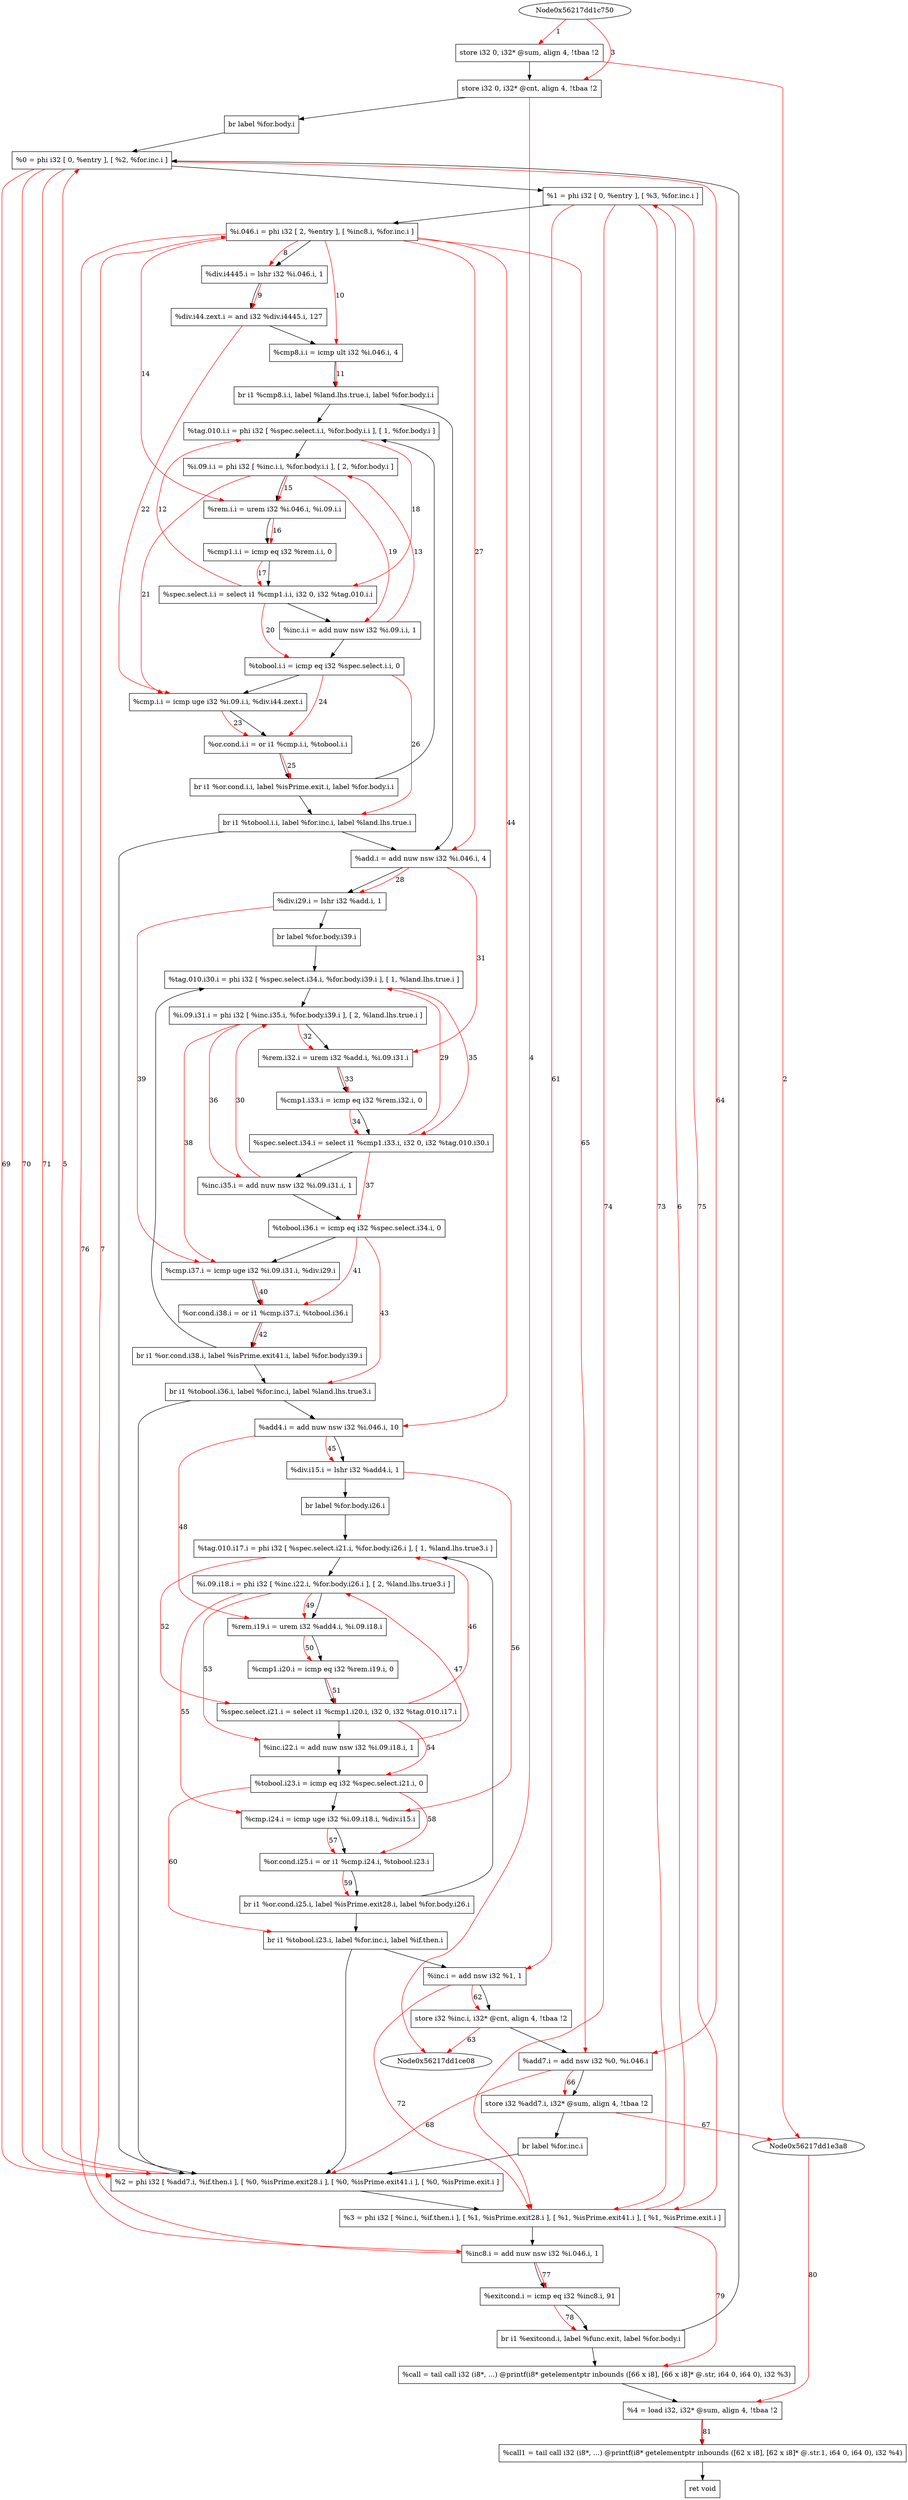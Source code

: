 digraph "CDFG for'main' function" {
	Node0x56217dd24ed0[shape=record, label="  store i32 0, i32* @sum, align 4, !tbaa !2"]
	Node0x56217dd24f50[shape=record, label="  store i32 0, i32* @cnt, align 4, !tbaa !2"]
	Node0x56217dd1ff08[shape=record, label="  br label %for.body.i"]
	Node0x56217dd25118[shape=record, label="  %0 = phi i32 [ 0, %entry ], [ %2, %for.inc.i ]"]
	Node0x56217dd25248[shape=record, label="  %1 = phi i32 [ 0, %entry ], [ %3, %for.inc.i ]"]
	Node0x56217dd25398[shape=record, label="  %i.046.i = phi i32 [ 2, %entry ], [ %inc8.i, %for.inc.i ]"]
	Node0x56217dd25480[shape=record, label="  %div.i4445.i = lshr i32 %i.046.i, 1"]
	Node0x56217dd25520[shape=record, label="  %div.i44.zext.i = and i32 %div.i4445.i, 127"]
	Node0x56217dd255c0[shape=record, label="  %cmp8.i.i = icmp ult i32 %i.046.i, 4"]
	Node0x56217dd25838[shape=record, label="  br i1 %cmp8.i.i, label %land.lhs.true.i, label %for.body.i.i"]
	Node0x56217dd258e8[shape=record, label="  %tag.010.i.i = phi i32 [ %spec.select.i.i, %for.body.i.i ], [ 1, %for.body.i ]"]
	Node0x56217dd25a68[shape=record, label="  %i.09.i.i = phi i32 [ %inc.i.i, %for.body.i.i ], [ 2, %for.body.i ]"]
	Node0x56217dd25b60[shape=record, label="  %rem.i.i = urem i32 %i.046.i, %i.09.i.i"]
	Node0x56217dd25bf0[shape=record, label="  %cmp1.i.i = icmp eq i32 %rem.i.i, 0"]
	Node0x56217dd25e48[shape=record, label="  %spec.select.i.i = select i1 %cmp1.i.i, i32 0, i32 %tag.010.i.i"]
	Node0x56217dd25ec0[shape=record, label="  %inc.i.i = add nuw nsw i32 %i.09.i.i, 1"]
	Node0x56217dd25f30[shape=record, label="  %tobool.i.i = icmp eq i32 %spec.select.i.i, 0"]
	Node0x56217dd25fa0[shape=record, label="  %cmp.i.i = icmp uge i32 %i.09.i.i, %div.i44.zext.i"]
	Node0x56217dd26030[shape=record, label="  %or.cond.i.i = or i1 %cmp.i.i, %tobool.i.i"]
	Node0x56217dd26138[shape=record, label="  br i1 %or.cond.i.i, label %isPrime.exit.i, label %for.body.i.i"]
	Node0x56217dd261f8[shape=record, label="  br i1 %tobool.i.i, label %for.inc.i, label %land.lhs.true.i"]
	Node0x56217dd26270[shape=record, label="  %add.i = add nuw nsw i32 %i.046.i, 4"]
	Node0x56217dd21000[shape=record, label="  %div.i29.i = lshr i32 %add.i, 1"]
	Node0x56217dd25a18[shape=record, label="  br label %for.body.i39.i"]
	Node0x56217dd21178[shape=record, label="  %tag.010.i30.i = phi i32 [ %spec.select.i34.i, %for.body.i39.i ], [ 1, %land.lhs.true.i ]"]
	Node0x56217dd212a8[shape=record, label="  %i.09.i31.i = phi i32 [ %inc.i35.i, %for.body.i39.i ], [ 2, %land.lhs.true.i ]"]
	Node0x56217dd21370[shape=record, label="  %rem.i32.i = urem i32 %add.i, %i.09.i31.i"]
	Node0x56217dd21730[shape=record, label="  %cmp1.i33.i = icmp eq i32 %rem.i32.i, 0"]
	Node0x56217dd27328[shape=record, label="  %spec.select.i34.i = select i1 %cmp1.i33.i, i32 0, i32 %tag.010.i30.i"]
	Node0x56217dd273a0[shape=record, label="  %inc.i35.i = add nuw nsw i32 %i.09.i31.i, 1"]
	Node0x56217dd27410[shape=record, label="  %tobool.i36.i = icmp eq i32 %spec.select.i34.i, 0"]
	Node0x56217dd27480[shape=record, label="  %cmp.i37.i = icmp uge i32 %i.09.i31.i, %div.i29.i"]
	Node0x56217dd274f0[shape=record, label="  %or.cond.i38.i = or i1 %cmp.i37.i, %tobool.i36.i"]
	Node0x56217dd27658[shape=record, label="  br i1 %or.cond.i38.i, label %isPrime.exit41.i, label %for.body.i39.i"]
	Node0x56217dd27798[shape=record, label="  br i1 %tobool.i36.i, label %for.inc.i, label %land.lhs.true3.i"]
	Node0x56217dd27810[shape=record, label="  %add4.i = add nuw nsw i32 %i.046.i, 10"]
	Node0x56217dd27880[shape=record, label="  %div.i15.i = lshr i32 %add4.i, 1"]
	Node0x56217dd256c8[shape=record, label="  br label %for.body.i26.i"]
	Node0x56217dd279f8[shape=record, label="  %tag.010.i17.i = phi i32 [ %spec.select.i21.i, %for.body.i26.i ], [ 1, %land.lhs.true3.i ]"]
	Node0x56217dd27b88[shape=record, label="  %i.09.i18.i = phi i32 [ %inc.i22.i, %for.body.i26.i ], [ 2, %land.lhs.true3.i ]"]
	Node0x56217dd27c50[shape=record, label="  %rem.i19.i = urem i32 %add4.i, %i.09.i18.i"]
	Node0x56217dd27cc0[shape=record, label="  %cmp1.i20.i = icmp eq i32 %rem.i19.i, 0"]
	Node0x56217dd27da8[shape=record, label="  %spec.select.i21.i = select i1 %cmp1.i20.i, i32 0, i32 %tag.010.i17.i"]
	Node0x56217dd27e20[shape=record, label="  %inc.i22.i = add nuw nsw i32 %i.09.i18.i, 1"]
	Node0x56217dd27e90[shape=record, label="  %tobool.i23.i = icmp eq i32 %spec.select.i21.i, 0"]
	Node0x56217dd27f00[shape=record, label="  %cmp.i24.i = icmp uge i32 %i.09.i18.i, %div.i15.i"]
	Node0x56217dd27f70[shape=record, label="  %or.cond.i25.i = or i1 %cmp.i24.i, %tobool.i23.i"]
	Node0x56217dd280d8[shape=record, label="  br i1 %or.cond.i25.i, label %isPrime.exit28.i, label %for.body.i26.i"]
	Node0x56217dd281b8[shape=record, label="  br i1 %tobool.i23.i, label %for.inc.i, label %if.then.i"]
	Node0x56217dd28230[shape=record, label="  %inc.i = add nsw i32 %1, 1"]
	Node0x56217dd282a0[shape=record, label="  store i32 %inc.i, i32* @cnt, align 4, !tbaa !2"]
	Node0x56217dd28320[shape=record, label="  %add7.i = add nsw i32 %0, %i.046.i"]
	Node0x56217dd289d0[shape=record, label="  store i32 %add7.i, i32* @sum, align 4, !tbaa !2"]
	Node0x56217dd27ad8[shape=record, label="  br label %for.inc.i"]
	Node0x56217dd28a58[shape=record, label="  %2 = phi i32 [ %add7.i, %if.then.i ], [ %0, %isPrime.exit28.i ], [ %0, %isPrime.exit41.i ], [ %0, %isPrime.exit.i ]"]
	Node0x56217dd28b38[shape=record, label="  %3 = phi i32 [ %inc.i, %if.then.i ], [ %1, %isPrime.exit28.i ], [ %1, %isPrime.exit41.i ], [ %1, %isPrime.exit.i ]"]
	Node0x56217dd28c40[shape=record, label="  %inc8.i = add nuw nsw i32 %i.046.i, 1"]
	Node0x56217dd28cb0[shape=record, label="  %exitcond.i = icmp eq i32 %inc8.i, 91"]
	Node0x56217dd28d88[shape=record, label="  br i1 %exitcond.i, label %func.exit, label %for.body.i"]
	Node0x56217dd29138[shape=record, label="  %call = tail call i32 (i8*, ...) @printf(i8* getelementptr inbounds ([66 x i8], [66 x i8]* @.str, i64 0, i64 0), i32 %3)"]
	Node0x56217dd1f548[shape=record, label="  %4 = load i32, i32* @sum, align 4, !tbaa !2"]
	Node0x56217dd29338[shape=record, label="  %call1 = tail call i32 (i8*, ...) @printf(i8* getelementptr inbounds ([62 x i8], [62 x i8]* @.str.1, i64 0, i64 0), i32 %4)"]
	Node0x56217dd25200[shape=record, label="  ret void"]
	Node0x56217dd24ed0 -> Node0x56217dd24f50
	Node0x56217dd24f50 -> Node0x56217dd1ff08
	Node0x56217dd1ff08 -> Node0x56217dd25118
	Node0x56217dd25118 -> Node0x56217dd25248
	Node0x56217dd25248 -> Node0x56217dd25398
	Node0x56217dd25398 -> Node0x56217dd25480
	Node0x56217dd25480 -> Node0x56217dd25520
	Node0x56217dd25520 -> Node0x56217dd255c0
	Node0x56217dd255c0 -> Node0x56217dd25838
	Node0x56217dd25838 -> Node0x56217dd26270
	Node0x56217dd25838 -> Node0x56217dd258e8
	Node0x56217dd258e8 -> Node0x56217dd25a68
	Node0x56217dd25a68 -> Node0x56217dd25b60
	Node0x56217dd25b60 -> Node0x56217dd25bf0
	Node0x56217dd25bf0 -> Node0x56217dd25e48
	Node0x56217dd25e48 -> Node0x56217dd25ec0
	Node0x56217dd25ec0 -> Node0x56217dd25f30
	Node0x56217dd25f30 -> Node0x56217dd25fa0
	Node0x56217dd25fa0 -> Node0x56217dd26030
	Node0x56217dd26030 -> Node0x56217dd26138
	Node0x56217dd26138 -> Node0x56217dd261f8
	Node0x56217dd26138 -> Node0x56217dd258e8
	Node0x56217dd261f8 -> Node0x56217dd28a58
	Node0x56217dd261f8 -> Node0x56217dd26270
	Node0x56217dd26270 -> Node0x56217dd21000
	Node0x56217dd21000 -> Node0x56217dd25a18
	Node0x56217dd25a18 -> Node0x56217dd21178
	Node0x56217dd21178 -> Node0x56217dd212a8
	Node0x56217dd212a8 -> Node0x56217dd21370
	Node0x56217dd21370 -> Node0x56217dd21730
	Node0x56217dd21730 -> Node0x56217dd27328
	Node0x56217dd27328 -> Node0x56217dd273a0
	Node0x56217dd273a0 -> Node0x56217dd27410
	Node0x56217dd27410 -> Node0x56217dd27480
	Node0x56217dd27480 -> Node0x56217dd274f0
	Node0x56217dd274f0 -> Node0x56217dd27658
	Node0x56217dd27658 -> Node0x56217dd27798
	Node0x56217dd27658 -> Node0x56217dd21178
	Node0x56217dd27798 -> Node0x56217dd28a58
	Node0x56217dd27798 -> Node0x56217dd27810
	Node0x56217dd27810 -> Node0x56217dd27880
	Node0x56217dd27880 -> Node0x56217dd256c8
	Node0x56217dd256c8 -> Node0x56217dd279f8
	Node0x56217dd279f8 -> Node0x56217dd27b88
	Node0x56217dd27b88 -> Node0x56217dd27c50
	Node0x56217dd27c50 -> Node0x56217dd27cc0
	Node0x56217dd27cc0 -> Node0x56217dd27da8
	Node0x56217dd27da8 -> Node0x56217dd27e20
	Node0x56217dd27e20 -> Node0x56217dd27e90
	Node0x56217dd27e90 -> Node0x56217dd27f00
	Node0x56217dd27f00 -> Node0x56217dd27f70
	Node0x56217dd27f70 -> Node0x56217dd280d8
	Node0x56217dd280d8 -> Node0x56217dd281b8
	Node0x56217dd280d8 -> Node0x56217dd279f8
	Node0x56217dd281b8 -> Node0x56217dd28a58
	Node0x56217dd281b8 -> Node0x56217dd28230
	Node0x56217dd28230 -> Node0x56217dd282a0
	Node0x56217dd282a0 -> Node0x56217dd28320
	Node0x56217dd28320 -> Node0x56217dd289d0
	Node0x56217dd289d0 -> Node0x56217dd27ad8
	Node0x56217dd27ad8 -> Node0x56217dd28a58
	Node0x56217dd28a58 -> Node0x56217dd28b38
	Node0x56217dd28b38 -> Node0x56217dd28c40
	Node0x56217dd28c40 -> Node0x56217dd28cb0
	Node0x56217dd28cb0 -> Node0x56217dd28d88
	Node0x56217dd28d88 -> Node0x56217dd29138
	Node0x56217dd28d88 -> Node0x56217dd25118
	Node0x56217dd29138 -> Node0x56217dd1f548
	Node0x56217dd1f548 -> Node0x56217dd29338
	Node0x56217dd29338 -> Node0x56217dd25200
edge [color=red]
	Node0x56217dd1c750 -> Node0x56217dd24ed0[label="1"]
	Node0x56217dd24ed0 -> Node0x56217dd1e3a8[label="2"]
	Node0x56217dd1c750 -> Node0x56217dd24f50[label="3"]
	Node0x56217dd24f50 -> Node0x56217dd1ce08[label="4"]
	Node0x56217dd28a58 -> Node0x56217dd25118[label="5"]
	Node0x56217dd28b38 -> Node0x56217dd25248[label="6"]
	Node0x56217dd28c40 -> Node0x56217dd25398[label="7"]
	Node0x56217dd25398 -> Node0x56217dd25480[label="8"]
	Node0x56217dd25480 -> Node0x56217dd25520[label="9"]
	Node0x56217dd25398 -> Node0x56217dd255c0[label="10"]
	Node0x56217dd255c0 -> Node0x56217dd25838[label="11"]
	Node0x56217dd25e48 -> Node0x56217dd258e8[label="12"]
	Node0x56217dd25ec0 -> Node0x56217dd25a68[label="13"]
	Node0x56217dd25398 -> Node0x56217dd25b60[label="14"]
	Node0x56217dd25a68 -> Node0x56217dd25b60[label="15"]
	Node0x56217dd25b60 -> Node0x56217dd25bf0[label="16"]
	Node0x56217dd25bf0 -> Node0x56217dd25e48[label="17"]
	Node0x56217dd258e8 -> Node0x56217dd25e48[label="18"]
	Node0x56217dd25a68 -> Node0x56217dd25ec0[label="19"]
	Node0x56217dd25e48 -> Node0x56217dd25f30[label="20"]
	Node0x56217dd25a68 -> Node0x56217dd25fa0[label="21"]
	Node0x56217dd25520 -> Node0x56217dd25fa0[label="22"]
	Node0x56217dd25fa0 -> Node0x56217dd26030[label="23"]
	Node0x56217dd25f30 -> Node0x56217dd26030[label="24"]
	Node0x56217dd26030 -> Node0x56217dd26138[label="25"]
	Node0x56217dd25f30 -> Node0x56217dd261f8[label="26"]
	Node0x56217dd25398 -> Node0x56217dd26270[label="27"]
	Node0x56217dd26270 -> Node0x56217dd21000[label="28"]
	Node0x56217dd27328 -> Node0x56217dd21178[label="29"]
	Node0x56217dd273a0 -> Node0x56217dd212a8[label="30"]
	Node0x56217dd26270 -> Node0x56217dd21370[label="31"]
	Node0x56217dd212a8 -> Node0x56217dd21370[label="32"]
	Node0x56217dd21370 -> Node0x56217dd21730[label="33"]
	Node0x56217dd21730 -> Node0x56217dd27328[label="34"]
	Node0x56217dd21178 -> Node0x56217dd27328[label="35"]
	Node0x56217dd212a8 -> Node0x56217dd273a0[label="36"]
	Node0x56217dd27328 -> Node0x56217dd27410[label="37"]
	Node0x56217dd212a8 -> Node0x56217dd27480[label="38"]
	Node0x56217dd21000 -> Node0x56217dd27480[label="39"]
	Node0x56217dd27480 -> Node0x56217dd274f0[label="40"]
	Node0x56217dd27410 -> Node0x56217dd274f0[label="41"]
	Node0x56217dd274f0 -> Node0x56217dd27658[label="42"]
	Node0x56217dd27410 -> Node0x56217dd27798[label="43"]
	Node0x56217dd25398 -> Node0x56217dd27810[label="44"]
	Node0x56217dd27810 -> Node0x56217dd27880[label="45"]
	Node0x56217dd27da8 -> Node0x56217dd279f8[label="46"]
	Node0x56217dd27e20 -> Node0x56217dd27b88[label="47"]
	Node0x56217dd27810 -> Node0x56217dd27c50[label="48"]
	Node0x56217dd27b88 -> Node0x56217dd27c50[label="49"]
	Node0x56217dd27c50 -> Node0x56217dd27cc0[label="50"]
	Node0x56217dd27cc0 -> Node0x56217dd27da8[label="51"]
	Node0x56217dd279f8 -> Node0x56217dd27da8[label="52"]
	Node0x56217dd27b88 -> Node0x56217dd27e20[label="53"]
	Node0x56217dd27da8 -> Node0x56217dd27e90[label="54"]
	Node0x56217dd27b88 -> Node0x56217dd27f00[label="55"]
	Node0x56217dd27880 -> Node0x56217dd27f00[label="56"]
	Node0x56217dd27f00 -> Node0x56217dd27f70[label="57"]
	Node0x56217dd27e90 -> Node0x56217dd27f70[label="58"]
	Node0x56217dd27f70 -> Node0x56217dd280d8[label="59"]
	Node0x56217dd27e90 -> Node0x56217dd281b8[label="60"]
	Node0x56217dd25248 -> Node0x56217dd28230[label="61"]
	Node0x56217dd28230 -> Node0x56217dd282a0[label="62"]
	Node0x56217dd282a0 -> Node0x56217dd1ce08[label="63"]
	Node0x56217dd25118 -> Node0x56217dd28320[label="64"]
	Node0x56217dd25398 -> Node0x56217dd28320[label="65"]
	Node0x56217dd28320 -> Node0x56217dd289d0[label="66"]
	Node0x56217dd289d0 -> Node0x56217dd1e3a8[label="67"]
	Node0x56217dd28320 -> Node0x56217dd28a58[label="68"]
	Node0x56217dd25118 -> Node0x56217dd28a58[label="69"]
	Node0x56217dd25118 -> Node0x56217dd28a58[label="70"]
	Node0x56217dd25118 -> Node0x56217dd28a58[label="71"]
	Node0x56217dd28230 -> Node0x56217dd28b38[label="72"]
	Node0x56217dd25248 -> Node0x56217dd28b38[label="73"]
	Node0x56217dd25248 -> Node0x56217dd28b38[label="74"]
	Node0x56217dd25248 -> Node0x56217dd28b38[label="75"]
	Node0x56217dd25398 -> Node0x56217dd28c40[label="76"]
	Node0x56217dd28c40 -> Node0x56217dd28cb0[label="77"]
	Node0x56217dd28cb0 -> Node0x56217dd28d88[label="78"]
	Node0x56217dd28b38 -> Node0x56217dd29138[label="79"]
	Node0x56217dd1e3a8 -> Node0x56217dd1f548[label="80"]
	Node0x56217dd1f548 -> Node0x56217dd29338[label="81"]
}
